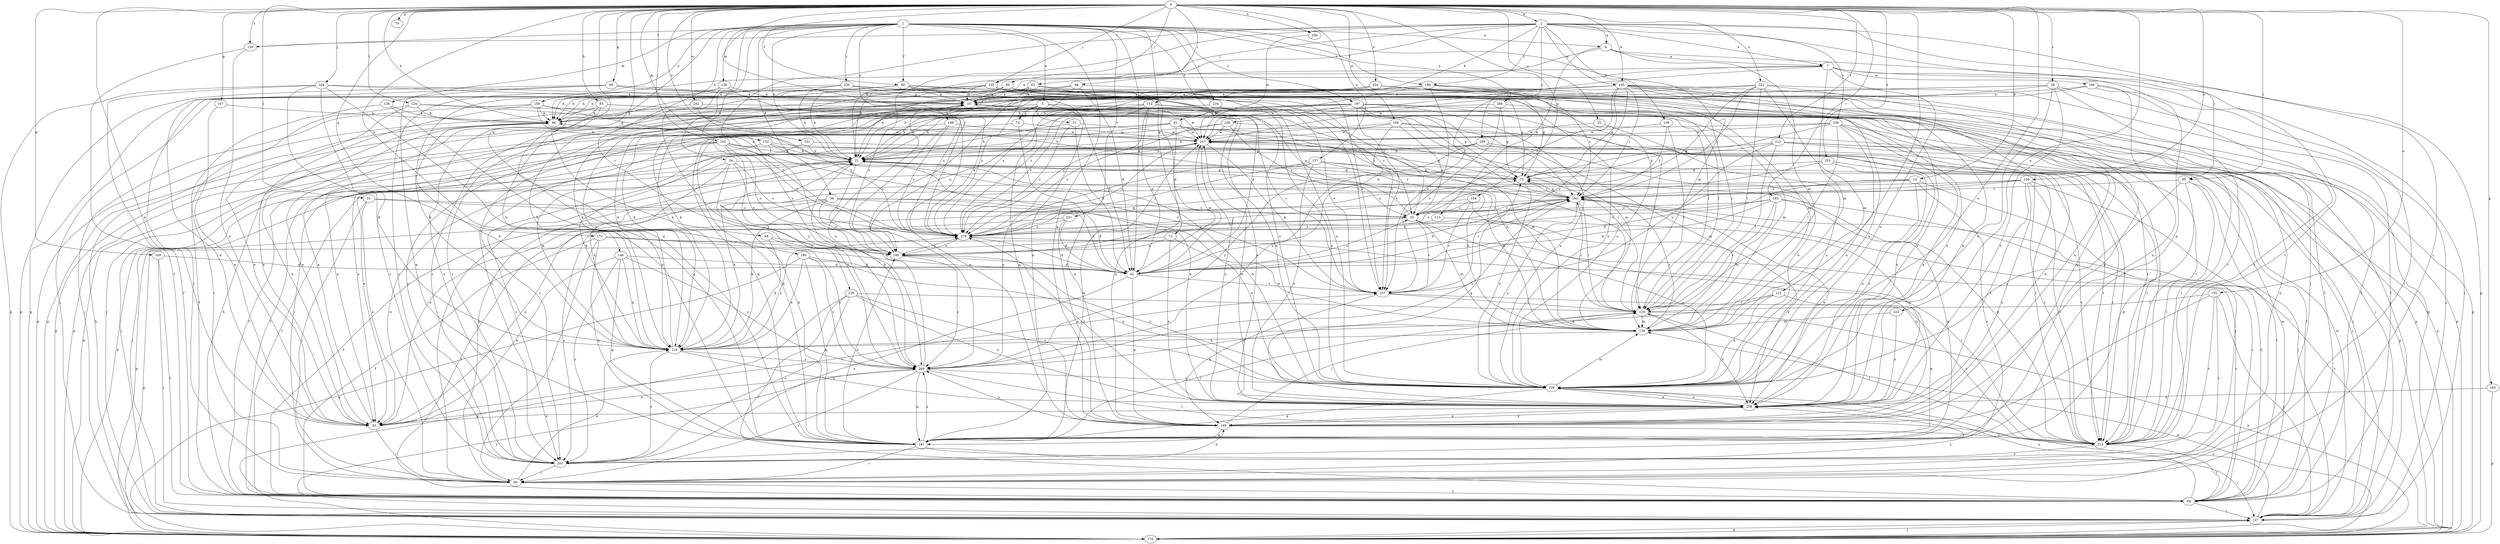 strict digraph  {
0;
1;
2;
3;
4;
7;
10;
14;
21;
25;
28;
31;
32;
34;
38;
42;
53;
60;
61;
63;
64;
66;
68;
70;
72;
74;
75;
85;
86;
91;
94;
95;
96;
99;
102;
104;
105;
106;
107;
109;
112;
113;
118;
122;
124;
128;
129;
133;
136;
138;
139;
141;
146;
149;
150;
154;
155;
157;
158;
160;
165;
166;
167;
169;
170;
171;
180;
181;
185;
190;
192;
197;
198;
199;
203;
212;
214;
222;
223;
226;
228;
230;
231;
234;
236;
237;
242;
245;
246;
247;
254;
255;
256;
258;
266;
269;
279;
0 -> 2  [label=a];
0 -> 14  [label=b];
0 -> 25  [label=c];
0 -> 28  [label=c];
0 -> 53  [label=e];
0 -> 60  [label=f];
0 -> 66  [label=g];
0 -> 68  [label=g];
0 -> 70  [label=g];
0 -> 85  [label=h];
0 -> 86  [label=h];
0 -> 91  [label=i];
0 -> 94  [label=i];
0 -> 95  [label=i];
0 -> 99  [label=j];
0 -> 102  [label=j];
0 -> 104  [label=j];
0 -> 105  [label=j];
0 -> 122  [label=l];
0 -> 124  [label=l];
0 -> 128  [label=l];
0 -> 133  [label=m];
0 -> 141  [label=n];
0 -> 146  [label=n];
0 -> 150  [label=o];
0 -> 154  [label=o];
0 -> 155  [label=o];
0 -> 157  [label=o];
0 -> 165  [label=p];
0 -> 166  [label=p];
0 -> 167  [label=p];
0 -> 169  [label=p];
0 -> 171  [label=q];
0 -> 180  [label=q];
0 -> 185  [label=r];
0 -> 212  [label=t];
0 -> 222  [label=u];
0 -> 223  [label=u];
0 -> 226  [label=u];
0 -> 242  [label=w];
0 -> 245  [label=w];
0 -> 254  [label=x];
0 -> 255  [label=x];
0 -> 256  [label=x];
0 -> 279  [label=z];
1 -> 3  [label=a];
1 -> 4  [label=a];
1 -> 21  [label=b];
1 -> 34  [label=d];
1 -> 38  [label=d];
1 -> 42  [label=d];
1 -> 60  [label=f];
1 -> 61  [label=f];
1 -> 72  [label=g];
1 -> 128  [label=l];
1 -> 136  [label=m];
1 -> 138  [label=m];
1 -> 139  [label=m];
1 -> 149  [label=n];
1 -> 158  [label=o];
1 -> 160  [label=o];
1 -> 181  [label=q];
1 -> 190  [label=r];
1 -> 197  [label=s];
1 -> 198  [label=s];
1 -> 228  [label=v];
1 -> 230  [label=v];
1 -> 231  [label=v];
1 -> 234  [label=v];
1 -> 266  [label=y];
2 -> 4  [label=a];
2 -> 7  [label=a];
2 -> 21  [label=b];
2 -> 63  [label=f];
2 -> 95  [label=i];
2 -> 96  [label=i];
2 -> 105  [label=j];
2 -> 109  [label=k];
2 -> 112  [label=k];
2 -> 128  [label=l];
2 -> 181  [label=q];
2 -> 190  [label=r];
2 -> 199  [label=s];
2 -> 236  [label=v];
2 -> 245  [label=w];
2 -> 269  [label=y];
3 -> 21  [label=b];
3 -> 31  [label=c];
3 -> 32  [label=c];
3 -> 42  [label=d];
3 -> 74  [label=g];
3 -> 170  [label=p];
3 -> 181  [label=q];
3 -> 192  [label=r];
3 -> 203  [label=s];
4 -> 7  [label=a];
4 -> 86  [label=h];
4 -> 113  [label=k];
4 -> 139  [label=m];
4 -> 170  [label=p];
7 -> 10  [label=a];
7 -> 21  [label=b];
7 -> 106  [label=j];
7 -> 107  [label=j];
7 -> 139  [label=m];
7 -> 214  [label=t];
7 -> 226  [label=u];
7 -> 246  [label=w];
10 -> 86  [label=h];
10 -> 170  [label=p];
10 -> 237  [label=v];
14 -> 42  [label=d];
14 -> 53  [label=e];
14 -> 96  [label=i];
14 -> 192  [label=r];
14 -> 203  [label=s];
14 -> 226  [label=u];
21 -> 75  [label=g];
21 -> 96  [label=i];
21 -> 107  [label=j];
21 -> 139  [label=m];
21 -> 160  [label=o];
21 -> 214  [label=t];
25 -> 226  [label=u];
25 -> 247  [label=w];
28 -> 10  [label=a];
28 -> 42  [label=d];
28 -> 107  [label=j];
28 -> 214  [label=t];
28 -> 226  [label=u];
28 -> 247  [label=w];
28 -> 258  [label=x];
31 -> 21  [label=b];
31 -> 42  [label=d];
31 -> 247  [label=w];
31 -> 279  [label=z];
32 -> 10  [label=a];
32 -> 139  [label=m];
32 -> 149  [label=n];
32 -> 192  [label=r];
32 -> 203  [label=s];
32 -> 226  [label=u];
32 -> 237  [label=v];
32 -> 279  [label=z];
34 -> 75  [label=g];
34 -> 118  [label=k];
34 -> 160  [label=o];
34 -> 203  [label=s];
34 -> 269  [label=y];
34 -> 279  [label=z];
38 -> 32  [label=c];
38 -> 42  [label=d];
38 -> 64  [label=f];
38 -> 118  [label=k];
38 -> 160  [label=o];
38 -> 170  [label=p];
38 -> 226  [label=u];
42 -> 32  [label=c];
42 -> 149  [label=n];
42 -> 192  [label=r];
42 -> 203  [label=s];
42 -> 237  [label=v];
42 -> 247  [label=w];
53 -> 10  [label=a];
53 -> 86  [label=h];
53 -> 96  [label=i];
53 -> 237  [label=v];
60 -> 10  [label=a];
60 -> 21  [label=b];
60 -> 86  [label=h];
60 -> 107  [label=j];
60 -> 149  [label=n];
60 -> 226  [label=u];
60 -> 237  [label=v];
61 -> 21  [label=b];
61 -> 53  [label=e];
61 -> 129  [label=l];
61 -> 139  [label=m];
61 -> 149  [label=n];
61 -> 170  [label=p];
61 -> 192  [label=r];
61 -> 247  [label=w];
63 -> 10  [label=a];
63 -> 42  [label=d];
63 -> 75  [label=g];
63 -> 203  [label=s];
63 -> 269  [label=y];
63 -> 279  [label=z];
64 -> 86  [label=h];
64 -> 107  [label=j];
64 -> 192  [label=r];
64 -> 226  [label=u];
64 -> 247  [label=w];
64 -> 279  [label=z];
66 -> 10  [label=a];
66 -> 53  [label=e];
66 -> 170  [label=p];
66 -> 181  [label=q];
66 -> 226  [label=u];
66 -> 237  [label=v];
68 -> 118  [label=k];
68 -> 160  [label=o];
68 -> 269  [label=y];
72 -> 139  [label=m];
72 -> 160  [label=o];
72 -> 170  [label=p];
72 -> 258  [label=x];
74 -> 149  [label=n];
74 -> 181  [label=q];
74 -> 247  [label=w];
75 -> 192  [label=r];
75 -> 226  [label=u];
85 -> 53  [label=e];
85 -> 86  [label=h];
85 -> 139  [label=m];
85 -> 170  [label=p];
85 -> 214  [label=t];
85 -> 258  [label=x];
86 -> 247  [label=w];
91 -> 32  [label=c];
91 -> 42  [label=d];
91 -> 53  [label=e];
91 -> 96  [label=i];
94 -> 10  [label=a];
94 -> 42  [label=d];
94 -> 118  [label=k];
94 -> 181  [label=q];
94 -> 226  [label=u];
95 -> 107  [label=j];
95 -> 181  [label=q];
95 -> 192  [label=r];
95 -> 214  [label=t];
95 -> 226  [label=u];
96 -> 10  [label=a];
96 -> 21  [label=b];
96 -> 64  [label=f];
96 -> 118  [label=k];
96 -> 247  [label=w];
96 -> 258  [label=x];
99 -> 10  [label=a];
99 -> 21  [label=b];
99 -> 86  [label=h];
99 -> 118  [label=k];
99 -> 129  [label=l];
99 -> 170  [label=p];
99 -> 226  [label=u];
99 -> 247  [label=w];
102 -> 21  [label=b];
102 -> 64  [label=f];
102 -> 107  [label=j];
102 -> 160  [label=o];
102 -> 170  [label=p];
102 -> 214  [label=t];
102 -> 258  [label=x];
102 -> 279  [label=z];
104 -> 10  [label=a];
104 -> 32  [label=c];
104 -> 64  [label=f];
104 -> 118  [label=k];
104 -> 170  [label=p];
104 -> 181  [label=q];
104 -> 203  [label=s];
105 -> 10  [label=a];
105 -> 42  [label=d];
105 -> 75  [label=g];
105 -> 86  [label=h];
105 -> 118  [label=k];
105 -> 160  [label=o];
105 -> 258  [label=x];
106 -> 32  [label=c];
106 -> 53  [label=e];
106 -> 170  [label=p];
106 -> 247  [label=w];
106 -> 279  [label=z];
107 -> 86  [label=h];
107 -> 170  [label=p];
107 -> 226  [label=u];
107 -> 247  [label=w];
107 -> 269  [label=y];
109 -> 129  [label=l];
109 -> 192  [label=r];
109 -> 247  [label=w];
112 -> 21  [label=b];
112 -> 42  [label=d];
112 -> 86  [label=h];
112 -> 107  [label=j];
112 -> 139  [label=m];
112 -> 160  [label=o];
112 -> 170  [label=p];
112 -> 279  [label=z];
113 -> 258  [label=x];
113 -> 279  [label=z];
118 -> 10  [label=a];
118 -> 86  [label=h];
118 -> 203  [label=s];
118 -> 258  [label=x];
118 -> 269  [label=y];
118 -> 279  [label=z];
122 -> 118  [label=k];
122 -> 129  [label=l];
122 -> 181  [label=q];
122 -> 226  [label=u];
124 -> 53  [label=e];
124 -> 86  [label=h];
124 -> 96  [label=i];
124 -> 149  [label=n];
124 -> 247  [label=w];
128 -> 53  [label=e];
128 -> 64  [label=f];
129 -> 139  [label=m];
129 -> 170  [label=p];
129 -> 192  [label=r];
129 -> 258  [label=x];
129 -> 269  [label=y];
133 -> 21  [label=b];
133 -> 64  [label=f];
133 -> 75  [label=g];
133 -> 96  [label=i];
133 -> 237  [label=v];
136 -> 64  [label=f];
136 -> 86  [label=h];
136 -> 181  [label=q];
138 -> 10  [label=a];
138 -> 118  [label=k];
138 -> 203  [label=s];
138 -> 269  [label=y];
138 -> 279  [label=z];
139 -> 21  [label=b];
139 -> 86  [label=h];
139 -> 118  [label=k];
139 -> 192  [label=r];
141 -> 21  [label=b];
141 -> 118  [label=k];
141 -> 214  [label=t];
146 -> 42  [label=d];
146 -> 53  [label=e];
146 -> 118  [label=k];
146 -> 181  [label=q];
146 -> 203  [label=s];
146 -> 269  [label=y];
149 -> 129  [label=l];
149 -> 181  [label=q];
149 -> 214  [label=t];
149 -> 258  [label=x];
149 -> 269  [label=y];
150 -> 64  [label=f];
150 -> 118  [label=k];
150 -> 149  [label=n];
150 -> 160  [label=o];
150 -> 192  [label=r];
150 -> 214  [label=t];
150 -> 258  [label=x];
154 -> 32  [label=c];
154 -> 237  [label=v];
154 -> 258  [label=x];
154 -> 279  [label=z];
155 -> 107  [label=j];
155 -> 129  [label=l];
155 -> 149  [label=n];
155 -> 203  [label=s];
155 -> 214  [label=t];
157 -> 64  [label=f];
157 -> 75  [label=g];
157 -> 192  [label=r];
157 -> 214  [label=t];
157 -> 258  [label=x];
157 -> 269  [label=y];
157 -> 279  [label=z];
158 -> 21  [label=b];
158 -> 53  [label=e];
158 -> 86  [label=h];
158 -> 107  [label=j];
158 -> 226  [label=u];
158 -> 279  [label=z];
160 -> 42  [label=d];
160 -> 226  [label=u];
160 -> 269  [label=y];
160 -> 279  [label=z];
165 -> 170  [label=p];
165 -> 258  [label=x];
166 -> 21  [label=b];
166 -> 32  [label=c];
166 -> 226  [label=u];
166 -> 247  [label=w];
166 -> 258  [label=x];
166 -> 269  [label=y];
167 -> 53  [label=e];
167 -> 86  [label=h];
169 -> 42  [label=d];
169 -> 64  [label=f];
169 -> 107  [label=j];
170 -> 21  [label=b];
170 -> 107  [label=j];
170 -> 139  [label=m];
170 -> 192  [label=r];
171 -> 42  [label=d];
171 -> 64  [label=f];
171 -> 96  [label=i];
171 -> 160  [label=o];
171 -> 181  [label=q];
171 -> 214  [label=t];
180 -> 42  [label=d];
180 -> 118  [label=k];
180 -> 170  [label=p];
180 -> 181  [label=q];
180 -> 226  [label=u];
180 -> 269  [label=y];
181 -> 21  [label=b];
181 -> 96  [label=i];
181 -> 107  [label=j];
181 -> 129  [label=l];
181 -> 160  [label=o];
181 -> 247  [label=w];
181 -> 269  [label=y];
185 -> 32  [label=c];
185 -> 42  [label=d];
185 -> 64  [label=f];
185 -> 129  [label=l];
185 -> 139  [label=m];
185 -> 181  [label=q];
185 -> 279  [label=z];
190 -> 10  [label=a];
190 -> 21  [label=b];
190 -> 64  [label=f];
190 -> 192  [label=r];
190 -> 237  [label=v];
190 -> 247  [label=w];
190 -> 258  [label=x];
190 -> 279  [label=z];
192 -> 32  [label=c];
192 -> 42  [label=d];
192 -> 53  [label=e];
192 -> 75  [label=g];
192 -> 129  [label=l];
192 -> 160  [label=o];
192 -> 226  [label=u];
192 -> 258  [label=x];
197 -> 21  [label=b];
197 -> 75  [label=g];
197 -> 86  [label=h];
197 -> 107  [label=j];
197 -> 129  [label=l];
197 -> 192  [label=r];
197 -> 203  [label=s];
197 -> 214  [label=t];
197 -> 226  [label=u];
197 -> 237  [label=v];
197 -> 269  [label=y];
198 -> 160  [label=o];
198 -> 170  [label=p];
198 -> 247  [label=w];
198 -> 279  [label=z];
199 -> 21  [label=b];
199 -> 53  [label=e];
199 -> 64  [label=f];
199 -> 139  [label=m];
199 -> 214  [label=t];
199 -> 269  [label=y];
203 -> 96  [label=i];
203 -> 149  [label=n];
212 -> 21  [label=b];
212 -> 75  [label=g];
212 -> 107  [label=j];
212 -> 129  [label=l];
212 -> 170  [label=p];
212 -> 214  [label=t];
212 -> 237  [label=v];
214 -> 64  [label=f];
214 -> 75  [label=g];
214 -> 129  [label=l];
214 -> 203  [label=s];
222 -> 10  [label=a];
222 -> 32  [label=c];
222 -> 64  [label=f];
222 -> 118  [label=k];
222 -> 129  [label=l];
222 -> 139  [label=m];
222 -> 181  [label=q];
222 -> 192  [label=r];
223 -> 139  [label=m];
223 -> 258  [label=x];
226 -> 21  [label=b];
226 -> 139  [label=m];
226 -> 181  [label=q];
226 -> 258  [label=x];
228 -> 64  [label=f];
228 -> 129  [label=l];
228 -> 170  [label=p];
228 -> 203  [label=s];
228 -> 226  [label=u];
228 -> 258  [label=x];
230 -> 10  [label=a];
230 -> 21  [label=b];
230 -> 96  [label=i];
230 -> 129  [label=l];
230 -> 170  [label=p];
230 -> 237  [label=v];
231 -> 42  [label=d];
231 -> 64  [label=f];
231 -> 149  [label=n];
231 -> 279  [label=z];
234 -> 86  [label=h];
234 -> 226  [label=u];
234 -> 237  [label=v];
234 -> 279  [label=z];
236 -> 75  [label=g];
236 -> 107  [label=j];
236 -> 129  [label=l];
236 -> 149  [label=n];
236 -> 203  [label=s];
236 -> 226  [label=u];
236 -> 247  [label=w];
236 -> 258  [label=x];
237 -> 129  [label=l];
237 -> 149  [label=n];
237 -> 214  [label=t];
242 -> 86  [label=h];
242 -> 214  [label=t];
242 -> 279  [label=z];
245 -> 10  [label=a];
245 -> 32  [label=c];
245 -> 64  [label=f];
245 -> 75  [label=g];
245 -> 96  [label=i];
245 -> 118  [label=k];
245 -> 149  [label=n];
245 -> 170  [label=p];
245 -> 181  [label=q];
245 -> 192  [label=r];
245 -> 203  [label=s];
245 -> 237  [label=v];
245 -> 258  [label=x];
245 -> 279  [label=z];
246 -> 10  [label=a];
246 -> 96  [label=i];
246 -> 118  [label=k];
246 -> 149  [label=n];
246 -> 214  [label=t];
247 -> 21  [label=b];
247 -> 118  [label=k];
247 -> 129  [label=l];
247 -> 237  [label=v];
247 -> 258  [label=x];
247 -> 279  [label=z];
254 -> 10  [label=a];
254 -> 86  [label=h];
254 -> 107  [label=j];
254 -> 118  [label=k];
254 -> 129  [label=l];
254 -> 139  [label=m];
254 -> 203  [label=s];
254 -> 226  [label=u];
255 -> 75  [label=g];
255 -> 214  [label=t];
255 -> 258  [label=x];
255 -> 279  [label=z];
256 -> 247  [label=w];
258 -> 53  [label=e];
258 -> 75  [label=g];
258 -> 149  [label=n];
258 -> 226  [label=u];
258 -> 247  [label=w];
258 -> 279  [label=z];
266 -> 75  [label=g];
266 -> 86  [label=h];
266 -> 214  [label=t];
266 -> 237  [label=v];
269 -> 10  [label=a];
269 -> 21  [label=b];
269 -> 53  [label=e];
269 -> 96  [label=i];
269 -> 181  [label=q];
269 -> 192  [label=r];
269 -> 214  [label=t];
269 -> 226  [label=u];
279 -> 10  [label=a];
279 -> 42  [label=d];
279 -> 75  [label=g];
279 -> 160  [label=o];
}
